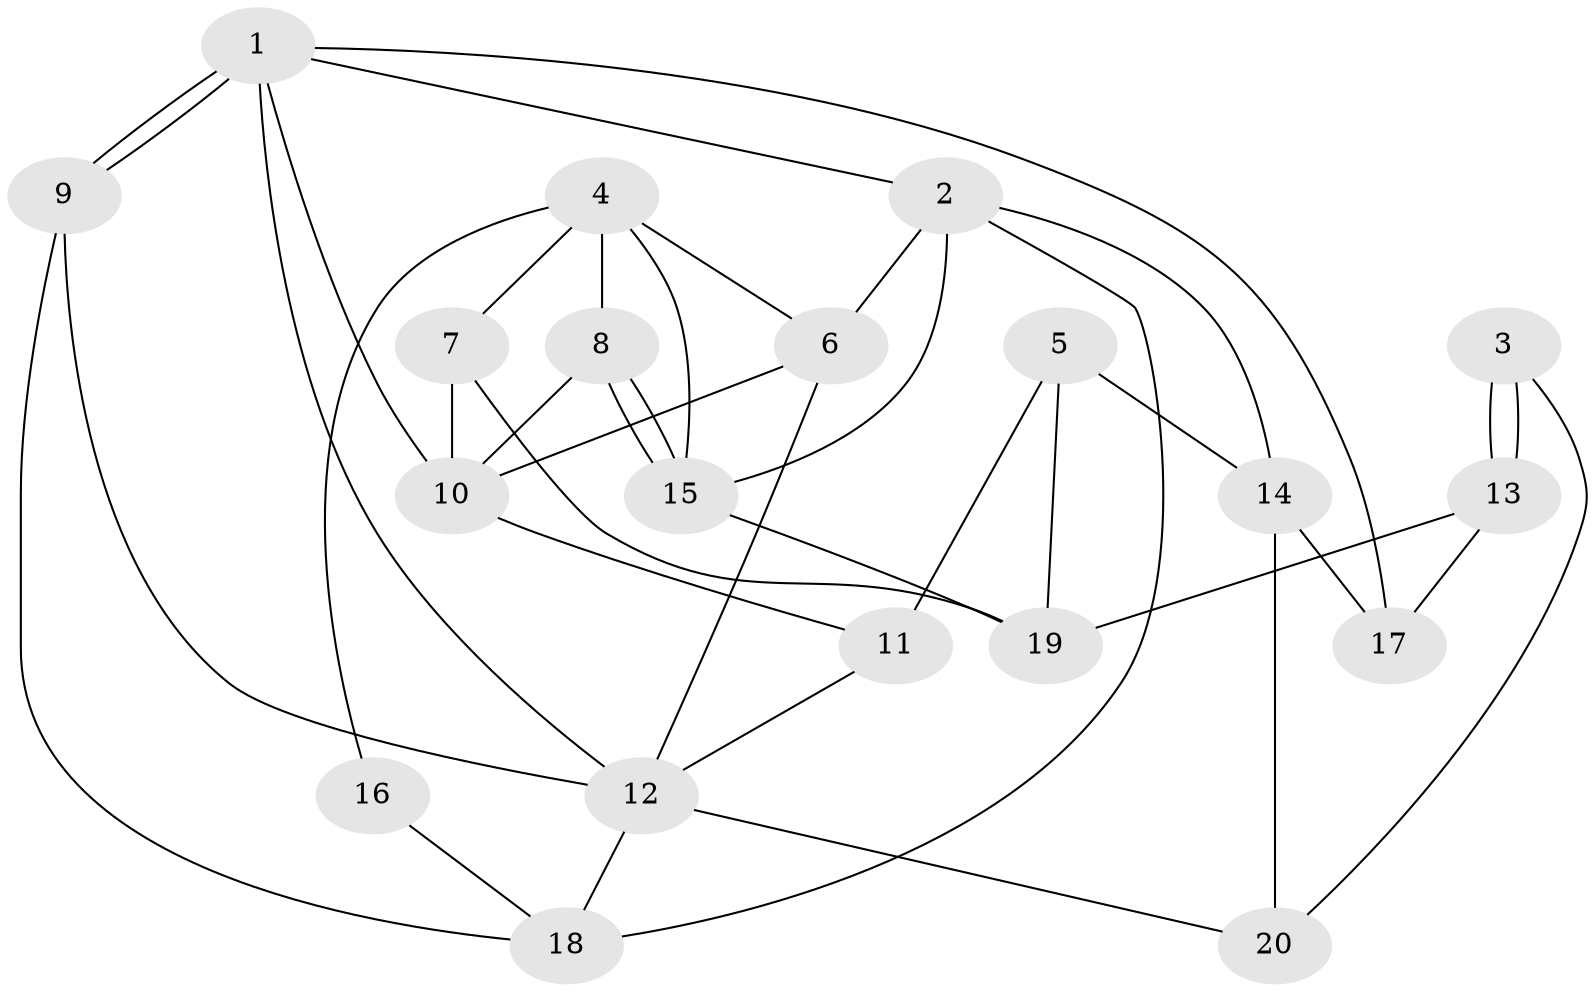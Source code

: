 // Generated by graph-tools (version 1.1) at 2025/46/02/15/25 05:46:28]
// undirected, 20 vertices, 40 edges
graph export_dot {
graph [start="1"]
  node [color=gray90,style=filled];
  1;
  2;
  3;
  4;
  5;
  6;
  7;
  8;
  9;
  10;
  11;
  12;
  13;
  14;
  15;
  16;
  17;
  18;
  19;
  20;
  1 -- 9;
  1 -- 9;
  1 -- 12;
  1 -- 2;
  1 -- 10;
  1 -- 17;
  2 -- 6;
  2 -- 14;
  2 -- 15;
  2 -- 18;
  3 -- 20;
  3 -- 13;
  3 -- 13;
  4 -- 7;
  4 -- 15;
  4 -- 6;
  4 -- 8;
  4 -- 16;
  5 -- 11;
  5 -- 14;
  5 -- 19;
  6 -- 10;
  6 -- 12;
  7 -- 10;
  7 -- 19;
  8 -- 15;
  8 -- 15;
  8 -- 10;
  9 -- 12;
  9 -- 18;
  10 -- 11;
  11 -- 12;
  12 -- 18;
  12 -- 20;
  13 -- 19;
  13 -- 17;
  14 -- 17;
  14 -- 20;
  15 -- 19;
  16 -- 18;
}
